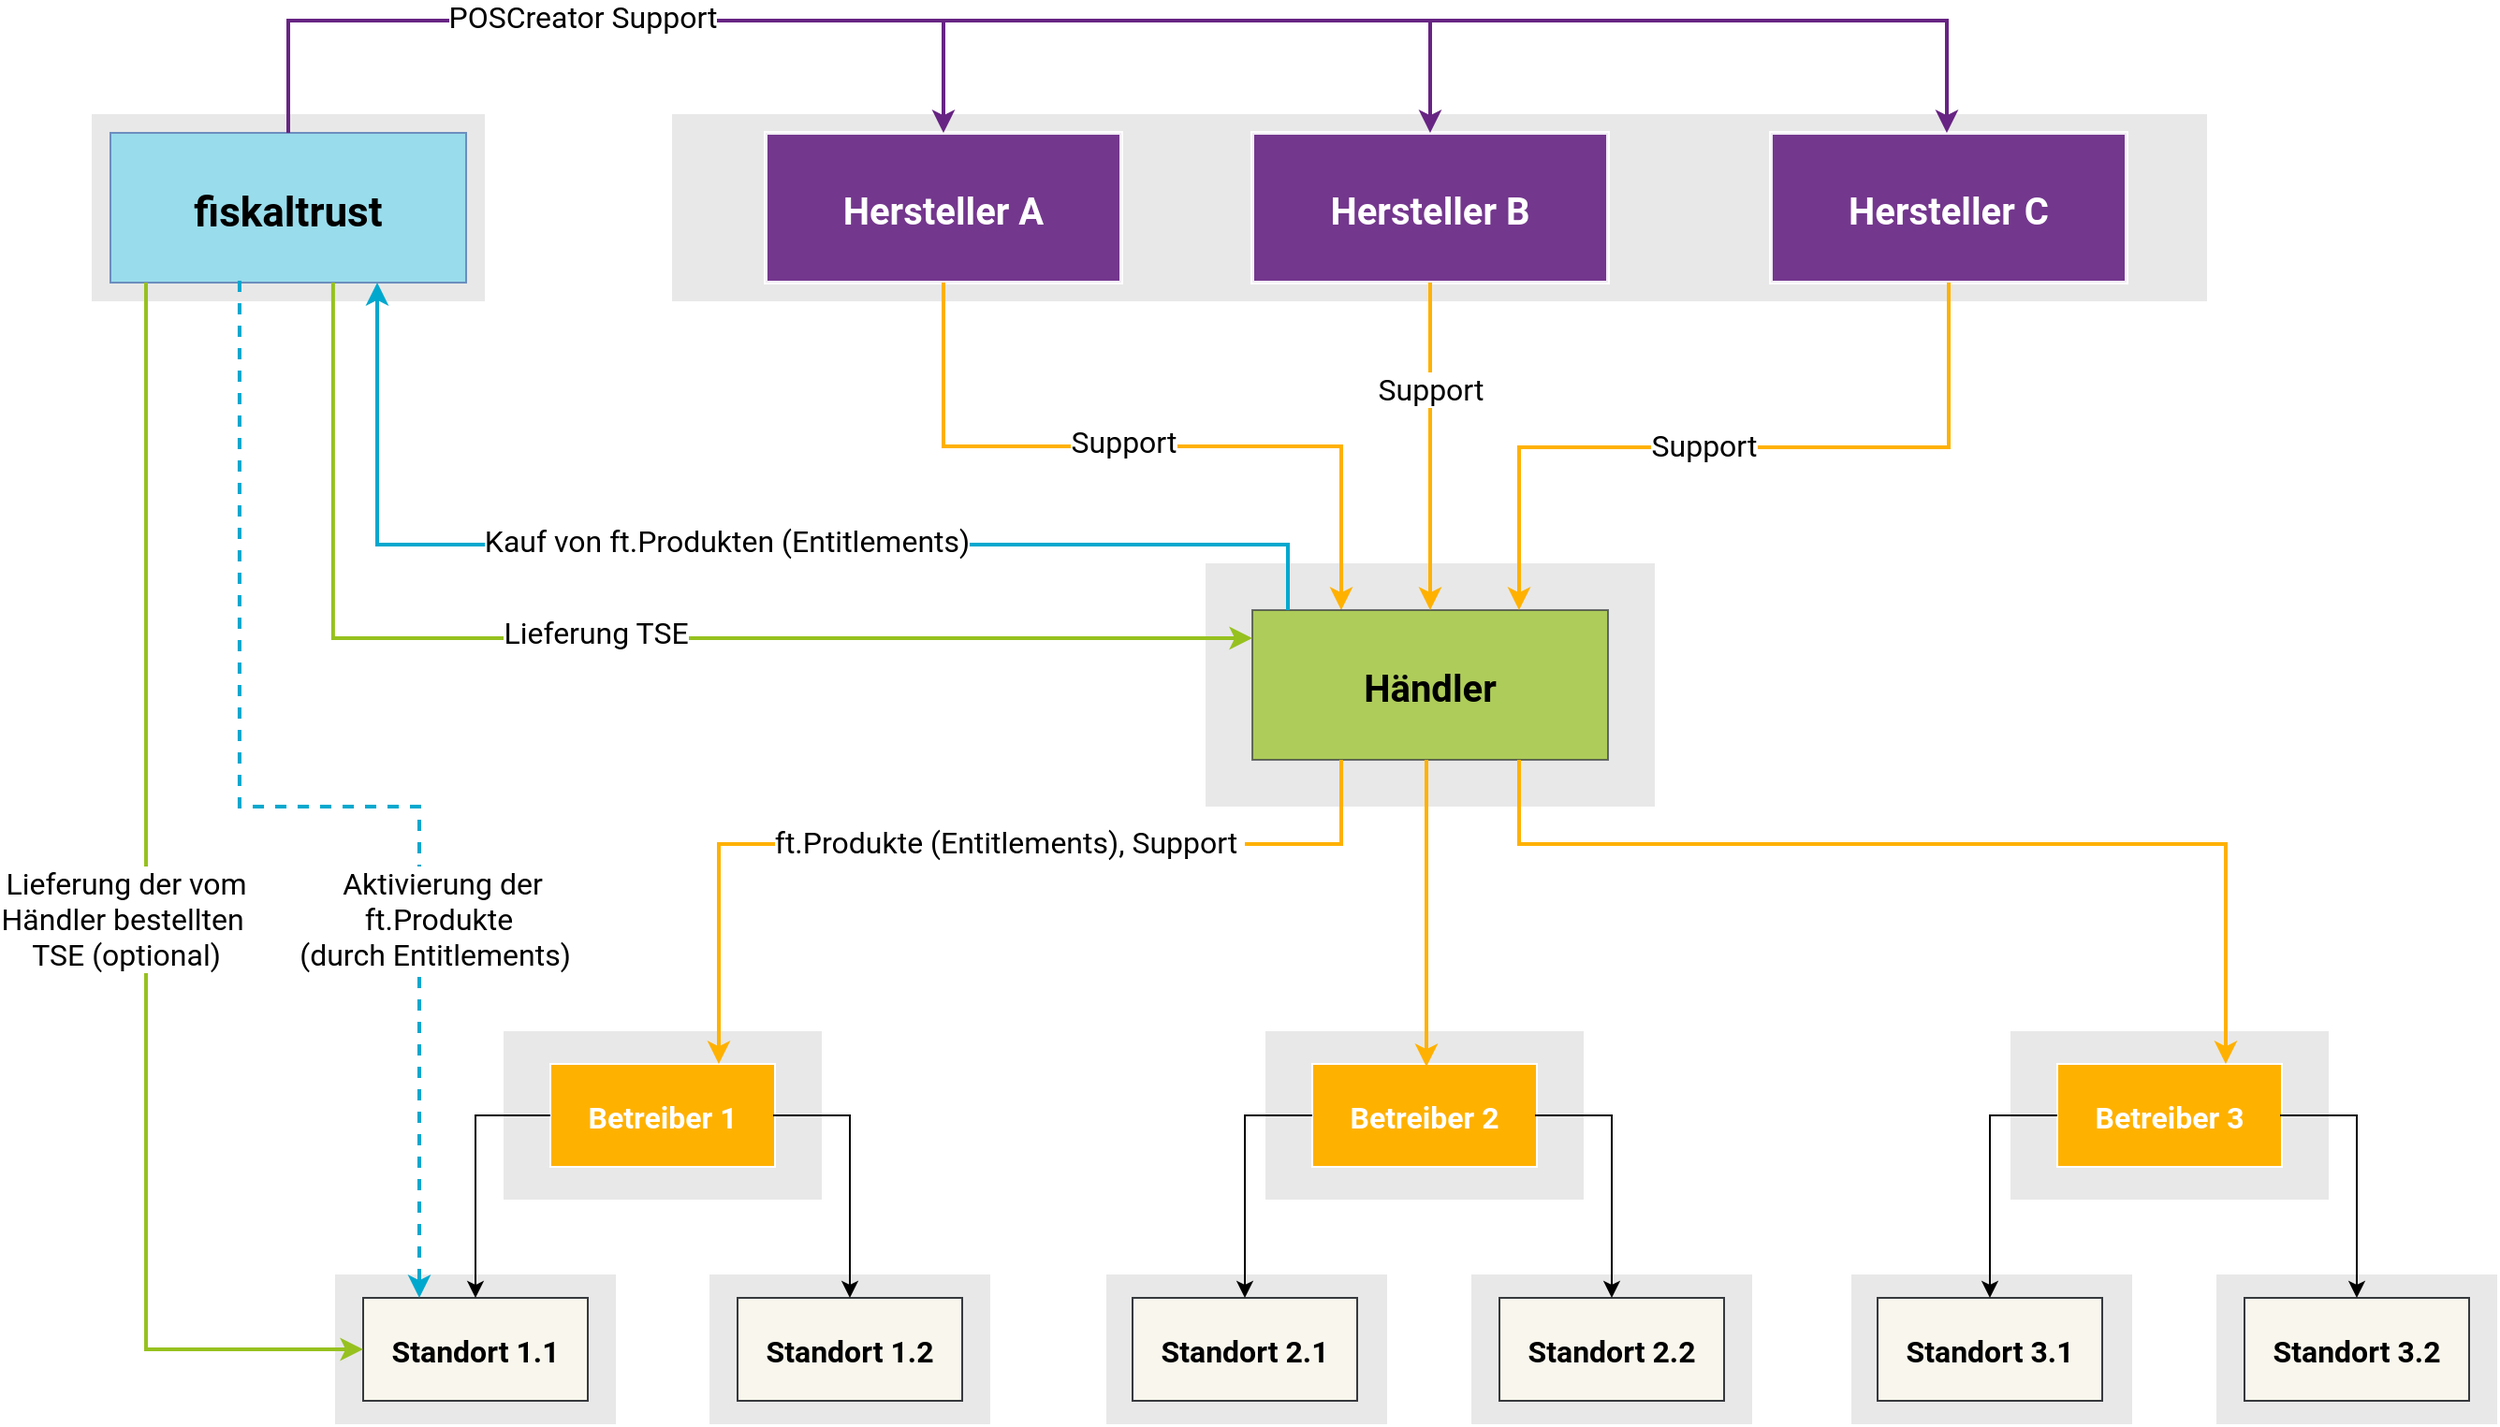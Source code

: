 <mxfile version="13.7.3" type="device"><diagram name="Page-1" id="2c0d36ab-eaac-3732-788b-9136903baeff"><mxGraphModel dx="1106" dy="780" grid="1" gridSize="10" guides="1" tooltips="1" connect="1" arrows="1" fold="1" page="1" pageScale="1.5" pageWidth="1169" pageHeight="827" background="#ffffff" math="0" shadow="0"><root><mxCell id="0"/><mxCell id="1" parent="0"/><mxCell id="xqAZLxv3Vc2gLsiTw-QS-123" value="" style="strokeColor=none;opacity=30;fillColor=#b2b2b2;" parent="1" vertex="1"><mxGeometry x="441" y="190" width="820" height="100" as="geometry"/></mxCell><mxCell id="123" value="" style="strokeColor=none;opacity=30;fillColor=#b2b2b2;" parent="1" vertex="1"><mxGeometry x="131" y="190.0" width="210" height="100.0" as="geometry"/></mxCell><mxCell id="118" value="" style="strokeColor=none;opacity=30;fillColor=#b2b2b2;" parent="1" vertex="1"><mxGeometry x="726" y="430" width="240" height="130" as="geometry"/></mxCell><mxCell id="111" value="" style="strokeColor=none;opacity=30;fillColor=#b2b2b2;" parent="1" vertex="1"><mxGeometry x="351" y="680" width="170" height="90" as="geometry"/></mxCell><mxCell id="108" value="" style="strokeColor=none;opacity=30;fillColor=#b2b2b2;" parent="1" vertex="1"><mxGeometry x="461" y="810" width="150" height="80" as="geometry"/></mxCell><mxCell id="2" value="fiskaltrust" style="rounded=0;strokeColor=#6c8ebf;fontStyle=1;fontFamily=Roboto;fontSize=22;fillColor=#99dceb;fontSource=https%3A%2F%2Ffonts.googleapis.com%2Fcss%3Ffamily%3DRoboto;" parent="1" vertex="1"><mxGeometry x="141" y="200" width="190" height="80" as="geometry"/></mxCell><mxCell id="13" value="Hersteller A" style="rounded=0;gradientColor=none;fontColor=#FFFFFF;fontStyle=1;fontFamily=Roboto;fontSize=20;fillColor=#672483;opacity=90;strokeColor=#FFFFFF;strokeWidth=2;fontSource=https%3A%2F%2Ffonts.googleapis.com%2Fcss%3Ffamily%3DRoboto;" parent="1" vertex="1"><mxGeometry x="491" y="200" width="190" height="80" as="geometry"/></mxCell><mxCell id="62" value="" style="edgeStyle=elbowEdgeStyle;elbow=vertical;strokeWidth=2;rounded=0;entryX=0.25;entryY=0;entryDx=0;entryDy=0;fillColor=#ffcc99;strokeColor=#ffb100;" parent="1" source="13" target="xqAZLxv3Vc2gLsiTw-QS-131" edge="1"><mxGeometry x="28" y="265.5" width="100" height="100" as="geometry"><mxPoint x="28" y="365.5" as="sourcePoint"/><mxPoint x="173" y="585.5" as="targetPoint"/></mxGeometry></mxCell><mxCell id="xqAZLxv3Vc2gLsiTw-QS-152" value="&lt;font style=&quot;font-size: 16px&quot; color=&quot;#000000&quot; face=&quot;Roboto&quot; data-font-src=&quot;https://fonts.googleapis.com/css?family=Roboto&quot;&gt;Support&lt;/font&gt;" style="edgeLabel;html=1;align=center;verticalAlign=middle;resizable=0;points=[];fontColor=#3399FF;" parent="62" vertex="1" connectable="0"><mxGeometry relative="1" as="geometry"><mxPoint x="-11" y="-3" as="offset"/></mxGeometry></mxCell><mxCell id="xqAZLxv3Vc2gLsiTw-QS-124" value="Hersteller B" style="rounded=0;gradientColor=none;fontColor=#FFFFFF;fontStyle=1;fontFamily=Roboto;fontSize=20;fillColor=#672483;opacity=90;strokeColor=#FFFFFF;strokeWidth=2;fontSource=https%3A%2F%2Ffonts.googleapis.com%2Fcss%3Ffamily%3DRoboto;" parent="1" vertex="1"><mxGeometry x="751" y="200" width="190" height="80" as="geometry"/></mxCell><mxCell id="xqAZLxv3Vc2gLsiTw-QS-125" value="Hersteller C" style="rounded=0;gradientColor=none;fontColor=#FFFFFF;fontStyle=1;fontFamily=Roboto;fontSize=20;fillColor=#672483;opacity=90;strokeColor=#FFFFFF;strokeWidth=2;fontSource=https%3A%2F%2Ffonts.googleapis.com%2Fcss%3Ffamily%3DRoboto;" parent="1" vertex="1"><mxGeometry x="1028" y="200" width="190" height="80" as="geometry"/></mxCell><object label="" k1="hallo" id="xqAZLxv3Vc2gLsiTw-QS-128"><mxCell style="edgeStyle=elbowEdgeStyle;elbow=vertical;strokeWidth=2;rounded=0;fillColor=#dae8fc;strokeColor=#672483;" parent="1" source="2" target="13" edge="1"><mxGeometry x="28" y="265.5" width="100" height="100" as="geometry"><mxPoint x="236" y="200" as="sourcePoint"/><mxPoint x="361" y="140" as="targetPoint"/><Array as="points"><mxPoint x="411" y="140"/></Array></mxGeometry></mxCell></object><object label="" k1="hallo" id="xqAZLxv3Vc2gLsiTw-QS-129"><mxCell style="edgeStyle=elbowEdgeStyle;elbow=vertical;strokeWidth=2;rounded=0;exitX=0.5;exitY=0;exitDx=0;exitDy=0;fillColor=#dae8fc;strokeColor=#672483;" parent="1" source="2" target="xqAZLxv3Vc2gLsiTw-QS-124" edge="1"><mxGeometry x="38" y="275.5" width="100" height="100" as="geometry"><mxPoint x="241" y="200" as="sourcePoint"/><mxPoint x="596" y="210" as="targetPoint"/><Array as="points"><mxPoint x="541" y="140"/></Array></mxGeometry></mxCell></object><object label="" k1="hallo" id="xqAZLxv3Vc2gLsiTw-QS-130"><mxCell style="edgeStyle=elbowEdgeStyle;elbow=vertical;strokeWidth=2;rounded=0;entryX=0.5;entryY=0;entryDx=0;entryDy=0;fontColor=#3399FF;fillColor=#dae8fc;strokeColor=#672483;" parent="1" edge="1"><mxGeometry x="268" y="275.5" width="100" height="100" as="geometry"><mxPoint x="236" y="200" as="sourcePoint"/><mxPoint x="1122" y="200" as="targetPoint"/><Array as="points"><mxPoint x="771" y="140"/></Array></mxGeometry></mxCell></object><mxCell id="xqAZLxv3Vc2gLsiTw-QS-150" value="&lt;font style=&quot;font-size: 16px&quot; color=&quot;#000000&quot; face=&quot;Roboto&quot; data-font-src=&quot;https://fonts.googleapis.com/css?family=Roboto&quot;&gt;POSCreator Support&lt;/font&gt;" style="edgeLabel;html=1;align=center;verticalAlign=middle;resizable=0;points=[];fontColor=#3399FF;" parent="xqAZLxv3Vc2gLsiTw-QS-130" vertex="1" connectable="0"><mxGeometry relative="1" as="geometry"><mxPoint x="-286" y="-2" as="offset"/></mxGeometry></mxCell><mxCell id="xqAZLxv3Vc2gLsiTw-QS-131" value="Händler" style="rounded=0;strokeColor=#36393d;fontStyle=1;fontFamily=Roboto;fontSize=20;fillColor=#96c11f;opacity=70;fontSource=https%3A%2F%2Ffonts.googleapis.com%2Fcss%3Ffamily%3DRoboto;" parent="1" vertex="1"><mxGeometry x="751" y="455" width="190" height="80" as="geometry"/></mxCell><object label="" k1="hallo" id="xqAZLxv3Vc2gLsiTw-QS-132"><mxCell style="edgeStyle=elbowEdgeStyle;elbow=vertical;strokeWidth=2;rounded=0;fontColor=#3399FF;fillColor=#dae8fc;strokeColor=#00a8ce;entryX=0.75;entryY=1;entryDx=0;entryDy=0;exitX=0.1;exitY=0;exitDx=0;exitDy=0;exitPerimeter=0;" parent="1" source="xqAZLxv3Vc2gLsiTw-QS-131" target="2" edge="1"><mxGeometry x="279" y="285.5" width="100" height="100" as="geometry"><mxPoint x="247" y="210" as="sourcePoint"/><mxPoint x="310" y="310" as="targetPoint"/><Array as="points"><mxPoint x="290" y="420"/></Array></mxGeometry></mxCell></object><mxCell id="xqAZLxv3Vc2gLsiTw-QS-151" value="&lt;font style=&quot;font-size: 16px&quot; color=&quot;#000000&quot;&gt;Kauf von ft.Produkten (Entitlements)&lt;/font&gt;" style="edgeLabel;html=1;align=center;verticalAlign=middle;resizable=0;points=[];fontColor=#3399FF;fontFamily=Roboto;fontSource=https%3A%2F%2Ffonts.googleapis.com%2Fcss%3Ffamily%3DRoboto;" parent="xqAZLxv3Vc2gLsiTw-QS-132" vertex="1" connectable="0"><mxGeometry relative="1" as="geometry"><mxPoint x="-4" y="-2" as="offset"/></mxGeometry></mxCell><mxCell id="xqAZLxv3Vc2gLsiTw-QS-134" value="" style="edgeStyle=elbowEdgeStyle;elbow=horizontal;strokeWidth=2;rounded=0;entryX=0.5;entryY=0;entryDx=0;entryDy=0;exitX=0.5;exitY=1;exitDx=0;exitDy=0;fillColor=#ffcc99;strokeColor=#ffb100;" parent="1" source="xqAZLxv3Vc2gLsiTw-QS-124" target="xqAZLxv3Vc2gLsiTw-QS-131" edge="1"><mxGeometry x="38" y="275.5" width="100" height="100" as="geometry"><mxPoint x="596" y="290" as="sourcePoint"/><mxPoint x="787.09" y="466.04" as="targetPoint"/></mxGeometry></mxCell><mxCell id="xqAZLxv3Vc2gLsiTw-QS-153" value="&lt;font style=&quot;font-size: 16px&quot; color=&quot;#000000&quot; face=&quot;Roboto&quot; data-font-src=&quot;https://fonts.googleapis.com/css?family=Roboto&quot;&gt;Support&lt;/font&gt;" style="edgeLabel;html=1;align=center;verticalAlign=middle;resizable=0;points=[];fontColor=#3399FF;" parent="xqAZLxv3Vc2gLsiTw-QS-134" vertex="1" connectable="0"><mxGeometry relative="1" as="geometry"><mxPoint y="-31" as="offset"/></mxGeometry></mxCell><mxCell id="xqAZLxv3Vc2gLsiTw-QS-135" value="" style="edgeStyle=elbowEdgeStyle;elbow=vertical;strokeWidth=2;rounded=0;entryX=0.75;entryY=0;entryDx=0;entryDy=0;exitX=0.5;exitY=1;exitDx=0;exitDy=0;fillColor=#ffcc99;strokeColor=#ffb100;" parent="1" source="xqAZLxv3Vc2gLsiTw-QS-125" target="xqAZLxv3Vc2gLsiTw-QS-131" edge="1"><mxGeometry x="38" y="275.5" width="100" height="100" as="geometry"><mxPoint x="596" y="290" as="sourcePoint"/><mxPoint x="782.09" y="466.04" as="targetPoint"/><Array as="points"><mxPoint x="1011" y="368"/></Array></mxGeometry></mxCell><mxCell id="xqAZLxv3Vc2gLsiTw-QS-154" value="&lt;font style=&quot;font-size: 16px&quot; color=&quot;#000000&quot; face=&quot;Roboto&quot; data-font-src=&quot;https://fonts.googleapis.com/css?family=Roboto&quot;&gt;Support&lt;/font&gt;" style="edgeLabel;html=1;align=center;verticalAlign=middle;resizable=0;points=[];fontColor=#3399FF;" parent="xqAZLxv3Vc2gLsiTw-QS-135" vertex="1" connectable="0"><mxGeometry relative="1" as="geometry"><mxPoint x="-17" y="-1" as="offset"/></mxGeometry></mxCell><mxCell id="xqAZLxv3Vc2gLsiTw-QS-137" value="Betreiber 1" style="rounded=0;fontStyle=1;fontFamily=Roboto;fontSize=16;fontColor=#ffffff;strokeColor=#FFFFFF;fillColor=#ffb100;fontSource=https%3A%2F%2Ffonts.googleapis.com%2Fcss%3Ffamily%3DRoboto;" parent="1" vertex="1"><mxGeometry x="376" y="697.5" width="120" height="55" as="geometry"/></mxCell><mxCell id="xqAZLxv3Vc2gLsiTw-QS-156" value="" style="edgeStyle=elbowEdgeStyle;elbow=vertical;strokeWidth=2;rounded=0;entryX=0.75;entryY=0;entryDx=0;entryDy=0;fillColor=#ffcc99;exitX=0.25;exitY=1;exitDx=0;exitDy=0;strokeColor=#ffb100;" parent="1" source="xqAZLxv3Vc2gLsiTw-QS-131" target="xqAZLxv3Vc2gLsiTw-QS-137" edge="1"><mxGeometry x="38" y="275.5" width="100" height="100" as="geometry"><mxPoint x="596" y="290" as="sourcePoint"/><mxPoint x="808.5" y="465" as="targetPoint"/><Array as="points"><mxPoint x="651" y="580"/></Array></mxGeometry></mxCell><mxCell id="xqAZLxv3Vc2gLsiTw-QS-166" value="&lt;font color=&quot;#000000&quot;&gt;ft.Produkte (Entitlements), Support&amp;nbsp;&lt;/font&gt;" style="edgeLabel;html=1;align=center;verticalAlign=middle;resizable=0;points=[];fontSize=16;fontColor=#FFB570;fontFamily=Roboto;fontSource=https%3A%2F%2Ffonts.googleapis.com%2Fcss%3Ffamily%3DRoboto;" parent="xqAZLxv3Vc2gLsiTw-QS-156" vertex="1" connectable="0"><mxGeometry relative="1" as="geometry"><mxPoint x="24.5" y="-1" as="offset"/></mxGeometry></mxCell><mxCell id="xqAZLxv3Vc2gLsiTw-QS-167" value="Standort 1.2" style="rounded=0;fillColor=#f9f7ed;fontStyle=1;fontFamily=Roboto;fontSize=16;strokeColor=#36393d;fontSource=https%3A%2F%2Ffonts.googleapis.com%2Fcss%3Ffamily%3DRoboto;" parent="1" vertex="1"><mxGeometry x="476" y="822.5" width="120" height="55" as="geometry"/></mxCell><mxCell id="xqAZLxv3Vc2gLsiTw-QS-168" value="" style="strokeColor=none;opacity=30;fillColor=#b2b2b2;" parent="1" vertex="1"><mxGeometry x="261" y="810" width="150" height="80" as="geometry"/></mxCell><mxCell id="xqAZLxv3Vc2gLsiTw-QS-169" value="Standort 1.1" style="rounded=0;fillColor=#f9f7ed;fontStyle=1;fontFamily=Roboto;fontSize=16;strokeColor=#36393d;fontSource=https%3A%2F%2Ffonts.googleapis.com%2Fcss%3Ffamily%3DRoboto;" parent="1" vertex="1"><mxGeometry x="276" y="822.5" width="120" height="55" as="geometry"/></mxCell><object label="" k1="hallo" id="xqAZLxv3Vc2gLsiTw-QS-185"><mxCell style="edgeStyle=elbowEdgeStyle;elbow=vertical;strokeWidth=1;rounded=0;fontColor=#3399FF;fillColor=#dae8fc;entryX=0.5;entryY=0;entryDx=0;entryDy=0;" parent="1" target="xqAZLxv3Vc2gLsiTw-QS-167" edge="1"><mxGeometry x="319" y="325.5" width="100" height="100" as="geometry"><mxPoint x="495" y="725" as="sourcePoint"/><mxPoint x="331" y="840" as="targetPoint"/><Array as="points"><mxPoint x="551" y="725"/></Array></mxGeometry></mxCell></object><object label="" k1="hallo" id="xqAZLxv3Vc2gLsiTw-QS-191"><mxCell style="edgeStyle=elbowEdgeStyle;elbow=vertical;strokeWidth=1;rounded=0;fontColor=#3399FF;fillColor=#dae8fc;entryX=0.5;entryY=0;entryDx=0;entryDy=0;exitX=0;exitY=0.5;exitDx=0;exitDy=0;" parent="1" source="xqAZLxv3Vc2gLsiTw-QS-137" target="xqAZLxv3Vc2gLsiTw-QS-169" edge="1"><mxGeometry x="319" y="335.5" width="100" height="100" as="geometry"><mxPoint x="341" y="725" as="sourcePoint"/><mxPoint x="376" y="940" as="targetPoint"/><Array as="points"><mxPoint x="301" y="725"/></Array></mxGeometry></mxCell></object><mxCell id="xqAZLxv3Vc2gLsiTw-QS-230" value="" style="strokeColor=none;opacity=30;fillColor=#b2b2b2;" parent="1" vertex="1"><mxGeometry x="758" y="680" width="170" height="90" as="geometry"/></mxCell><mxCell id="xqAZLxv3Vc2gLsiTw-QS-231" value="" style="strokeColor=none;opacity=30;fillColor=#b2b2b2;" parent="1" vertex="1"><mxGeometry x="868" y="810" width="150" height="80" as="geometry"/></mxCell><mxCell id="xqAZLxv3Vc2gLsiTw-QS-232" value="Betreiber 2" style="rounded=0;fontStyle=1;fontFamily=Roboto;fontSize=16;fontColor=#ffffff;strokeColor=#FFFFFF;fillColor=#ffb100;fontSource=https%3A%2F%2Ffonts.googleapis.com%2Fcss%3Ffamily%3DRoboto;" parent="1" vertex="1"><mxGeometry x="783" y="697.5" width="120" height="55" as="geometry"/></mxCell><mxCell id="xqAZLxv3Vc2gLsiTw-QS-233" value="Standort 2.2" style="rounded=0;fillColor=#f9f7ed;fontStyle=1;fontFamily=Roboto;fontSize=16;strokeColor=#36393d;fontSource=https%3A%2F%2Ffonts.googleapis.com%2Fcss%3Ffamily%3DRoboto;" parent="1" vertex="1"><mxGeometry x="883" y="822.5" width="120" height="55" as="geometry"/></mxCell><mxCell id="xqAZLxv3Vc2gLsiTw-QS-234" value="" style="strokeColor=none;opacity=30;fillColor=#b2b2b2;" parent="1" vertex="1"><mxGeometry x="673" y="810" width="150" height="80" as="geometry"/></mxCell><mxCell id="xqAZLxv3Vc2gLsiTw-QS-235" value="Standort 2.1" style="rounded=0;fillColor=#f9f7ed;fontStyle=1;fontFamily=Roboto;fontSize=16;strokeColor=#36393d;fontSource=https%3A%2F%2Ffonts.googleapis.com%2Fcss%3Ffamily%3DRoboto;" parent="1" vertex="1"><mxGeometry x="687" y="822.5" width="120" height="55" as="geometry"/></mxCell><object label="" k1="hallo" id="xqAZLxv3Vc2gLsiTw-QS-236"><mxCell style="edgeStyle=elbowEdgeStyle;elbow=vertical;strokeWidth=1;rounded=0;fontColor=#3399FF;fillColor=#dae8fc;entryX=0.5;entryY=0;entryDx=0;entryDy=0;" parent="1" target="xqAZLxv3Vc2gLsiTw-QS-233" edge="1"><mxGeometry x="726" y="325.5" width="100" height="100" as="geometry"><mxPoint x="902" y="725" as="sourcePoint"/><mxPoint x="738" y="840" as="targetPoint"/><Array as="points"><mxPoint x="958" y="725"/></Array></mxGeometry></mxCell></object><object label="" k1="hallo" id="xqAZLxv3Vc2gLsiTw-QS-237"><mxCell style="edgeStyle=elbowEdgeStyle;elbow=vertical;strokeWidth=1;rounded=0;fontColor=#3399FF;fillColor=#dae8fc;entryX=0.5;entryY=0;entryDx=0;entryDy=0;exitX=0;exitY=0.5;exitDx=0;exitDy=0;" parent="1" source="xqAZLxv3Vc2gLsiTw-QS-232" target="xqAZLxv3Vc2gLsiTw-QS-235" edge="1"><mxGeometry x="726" y="335.5" width="100" height="100" as="geometry"><mxPoint x="748" y="725" as="sourcePoint"/><mxPoint x="783" y="940" as="targetPoint"/><Array as="points"><mxPoint x="708" y="725"/></Array></mxGeometry></mxCell></object><mxCell id="xqAZLxv3Vc2gLsiTw-QS-158" value="" style="edgeStyle=elbowEdgeStyle;elbow=vertical;strokeWidth=2;rounded=0;fillColor=#ffcc99;strokeColor=#ffb100;" parent="1" edge="1"><mxGeometry x="49" y="285.5" width="100" height="100" as="geometry"><mxPoint x="844" y="535" as="sourcePoint"/><mxPoint x="844" y="699" as="targetPoint"/><Array as="points"><mxPoint x="772" y="620"/></Array></mxGeometry></mxCell><object label="" k1="hallo" id="xqAZLxv3Vc2gLsiTw-QS-139"><mxCell style="edgeStyle=elbowEdgeStyle;elbow=vertical;strokeWidth=2;rounded=0;fontColor=#3399FF;fillColor=#dae8fc;dashed=1;strokeColor=#00a8ce;exitX=0.363;exitY=0.988;exitDx=0;exitDy=0;exitPerimeter=0;entryX=0.25;entryY=0;entryDx=0;entryDy=0;" parent="1" target="xqAZLxv3Vc2gLsiTw-QS-169" edge="1" source="2"><mxGeometry x="289" y="273.5" width="100" height="100" as="geometry"><mxPoint x="189" y="280" as="sourcePoint"/><mxPoint x="436" y="675.5" as="targetPoint"/><Array as="points"><mxPoint x="250" y="560"/></Array></mxGeometry></mxCell></object><mxCell id="wVN8xCSDVK_id93znqZf-126" value="&lt;span style=&quot;font-family: &amp;#34;roboto&amp;#34; ; font-size: 16px&quot;&gt;&amp;nbsp;Aktivierung der&lt;br&gt;ft.Produkte &lt;br&gt;(durch Entitlements)&amp;nbsp;&lt;/span&gt;" style="edgeLabel;html=1;align=center;verticalAlign=middle;resizable=0;points=[];" parent="xqAZLxv3Vc2gLsiTw-QS-139" vertex="1" connectable="0"><mxGeometry relative="1" as="geometry"><mxPoint x="67" y="60" as="offset"/></mxGeometry></mxCell><mxCell id="xqAZLxv3Vc2gLsiTw-QS-245" value="" style="strokeColor=none;opacity=30;fillColor=#b2b2b2;" parent="1" vertex="1"><mxGeometry x="1156" y="680" width="170" height="90" as="geometry"/></mxCell><mxCell id="xqAZLxv3Vc2gLsiTw-QS-246" value="" style="strokeColor=none;opacity=30;fillColor=#b2b2b2;" parent="1" vertex="1"><mxGeometry x="1266" y="810" width="150" height="80" as="geometry"/></mxCell><mxCell id="xqAZLxv3Vc2gLsiTw-QS-247" value="Betreiber 3" style="rounded=0;fontStyle=1;fontFamily=Roboto;fontSize=16;fontColor=#ffffff;strokeColor=#FFFFFF;fillColor=#ffb100;fontSource=https%3A%2F%2Ffonts.googleapis.com%2Fcss%3Ffamily%3DRoboto;" parent="1" vertex="1"><mxGeometry x="1181" y="697.5" width="120" height="55" as="geometry"/></mxCell><mxCell id="xqAZLxv3Vc2gLsiTw-QS-248" value="Standort 3.2" style="rounded=0;fillColor=#f9f7ed;fontStyle=1;fontFamily=Roboto;fontSize=16;strokeColor=#36393d;fontSource=https%3A%2F%2Ffonts.googleapis.com%2Fcss%3Ffamily%3DRoboto;" parent="1" vertex="1"><mxGeometry x="1281" y="822.5" width="120" height="55" as="geometry"/></mxCell><mxCell id="xqAZLxv3Vc2gLsiTw-QS-249" value="" style="strokeColor=none;opacity=30;fillColor=#b2b2b2;" parent="1" vertex="1"><mxGeometry x="1071" y="810" width="150" height="80" as="geometry"/></mxCell><mxCell id="xqAZLxv3Vc2gLsiTw-QS-250" value="Standort 3.1" style="rounded=0;fillColor=#f9f7ed;fontStyle=1;fontFamily=Roboto;fontSize=16;strokeColor=#36393d;fontSource=https%3A%2F%2Ffonts.googleapis.com%2Fcss%3Ffamily%3DRoboto;" parent="1" vertex="1"><mxGeometry x="1085" y="822.5" width="120" height="55" as="geometry"/></mxCell><object label="" k1="hallo" id="xqAZLxv3Vc2gLsiTw-QS-251"><mxCell style="edgeStyle=elbowEdgeStyle;elbow=vertical;strokeWidth=1;rounded=0;fontColor=#3399FF;fillColor=#dae8fc;entryX=0.5;entryY=0;entryDx=0;entryDy=0;" parent="1" target="xqAZLxv3Vc2gLsiTw-QS-248" edge="1"><mxGeometry x="1124" y="325.5" width="100" height="100" as="geometry"><mxPoint x="1300" y="725" as="sourcePoint"/><mxPoint x="1136" y="840" as="targetPoint"/><Array as="points"><mxPoint x="1356" y="725"/></Array></mxGeometry></mxCell></object><object label="" k1="hallo" id="xqAZLxv3Vc2gLsiTw-QS-252"><mxCell style="edgeStyle=elbowEdgeStyle;elbow=vertical;strokeWidth=1;rounded=0;fontColor=#3399FF;fillColor=#dae8fc;entryX=0.5;entryY=0;entryDx=0;entryDy=0;exitX=0;exitY=0.5;exitDx=0;exitDy=0;" parent="1" source="xqAZLxv3Vc2gLsiTw-QS-247" target="xqAZLxv3Vc2gLsiTw-QS-250" edge="1"><mxGeometry x="1124" y="335.5" width="100" height="100" as="geometry"><mxPoint x="1146" y="725" as="sourcePoint"/><mxPoint x="1181" y="940" as="targetPoint"/><Array as="points"><mxPoint x="1106" y="725"/></Array></mxGeometry></mxCell></object><mxCell id="xqAZLxv3Vc2gLsiTw-QS-160" value="" style="edgeStyle=elbowEdgeStyle;elbow=vertical;strokeWidth=2;rounded=0;fillColor=#ffcc99;exitX=0.75;exitY=1;exitDx=0;exitDy=0;entryX=0.75;entryY=0;entryDx=0;entryDy=0;strokeColor=#ffb100;" parent="1" source="xqAZLxv3Vc2gLsiTw-QS-131" target="xqAZLxv3Vc2gLsiTw-QS-247" edge="1"><mxGeometry x="63" y="295.5" width="100" height="100" as="geometry"><mxPoint x="846" y="540" as="sourcePoint"/><mxPoint x="1101" y="580" as="targetPoint"/><Array as="points"><mxPoint x="906" y="580"/></Array></mxGeometry></mxCell><mxCell id="wVN8xCSDVK_id93znqZf-127" value="" style="edgeStyle=elbowEdgeStyle;elbow=vertical;strokeWidth=2;rounded=0;fillColor=#ffcc99;exitX=0.626;exitY=1;exitDx=0;exitDy=0;strokeColor=#96c11f;exitPerimeter=0;" parent="1" source="2" target="xqAZLxv3Vc2gLsiTw-QS-131" edge="1"><mxGeometry x="48" y="292.5" width="100" height="100" as="geometry"><mxPoint x="246" y="290" as="sourcePoint"/><mxPoint x="750" y="460" as="targetPoint"/><Array as="points"><mxPoint x="510" y="470"/><mxPoint x="225" y="530"/></Array></mxGeometry></mxCell><mxCell id="wVN8xCSDVK_id93znqZf-128" value="&lt;font style=&quot;font-size: 16px&quot; color=&quot;#000000&quot;&gt;Lieferung TSE&lt;/font&gt;" style="edgeLabel;html=1;align=center;verticalAlign=middle;resizable=0;points=[];fontColor=#3399FF;fontFamily=Roboto;fontSource=https%3A%2F%2Ffonts.googleapis.com%2Fcss%3Ffamily%3DRoboto;" parent="wVN8xCSDVK_id93znqZf-127" vertex="1" connectable="0"><mxGeometry relative="1" as="geometry"><mxPoint x="-11" y="-3" as="offset"/></mxGeometry></mxCell><mxCell id="jixgKEvMbToAfP1aaZG6-123" value="" style="edgeStyle=elbowEdgeStyle;elbow=vertical;strokeWidth=2;rounded=0;fillColor=#ffcc99;exitX=0.1;exitY=1;exitDx=0;exitDy=0;strokeColor=#96c11f;exitPerimeter=0;entryX=0;entryY=0.5;entryDx=0;entryDy=0;" edge="1" parent="1" source="2" target="xqAZLxv3Vc2gLsiTw-QS-169"><mxGeometry x="58" y="302.5" width="100" height="100" as="geometry"><mxPoint x="269.94" y="290" as="sourcePoint"/><mxPoint x="761" y="480" as="targetPoint"/><Array as="points"><mxPoint x="150" y="850"/><mxPoint x="235" y="540"/></Array></mxGeometry></mxCell><mxCell id="jixgKEvMbToAfP1aaZG6-124" value="&lt;font style=&quot;font-size: 16px&quot; color=&quot;#000000&quot;&gt;Lieferung der vom &lt;br&gt;Händler bestellten&amp;nbsp;&lt;br&gt;TSE (optional)&lt;/font&gt;" style="edgeLabel;html=1;align=center;verticalAlign=middle;resizable=0;points=[];fontColor=#3399FF;fontFamily=Roboto;fontSource=https%3A%2F%2Ffonts.googleapis.com%2Fcss%3Ffamily%3DRoboto;" vertex="1" connectable="0" parent="jixgKEvMbToAfP1aaZG6-123"><mxGeometry relative="1" as="geometry"><mxPoint x="-11" y="-3" as="offset"/></mxGeometry></mxCell></root></mxGraphModel></diagram></mxfile>